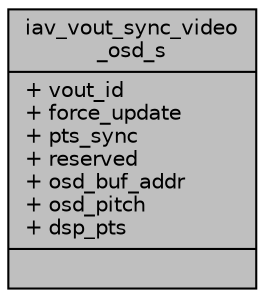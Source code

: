 digraph "iav_vout_sync_video_osd_s"
{
 // INTERACTIVE_SVG=YES
 // LATEX_PDF_SIZE
  bgcolor="transparent";
  edge [fontname="Helvetica",fontsize="10",labelfontname="Helvetica",labelfontsize="10"];
  node [fontname="Helvetica",fontsize="10",shape=record];
  Node1 [label="{iav_vout_sync_video\l_osd_s\n|+ vout_id\l+ force_update\l+ pts_sync\l+ reserved\l+ osd_buf_addr\l+ osd_pitch\l+ dsp_pts\l|}",height=0.2,width=0.4,color="black", fillcolor="grey75", style="filled", fontcolor="black",tooltip=" "];
}
